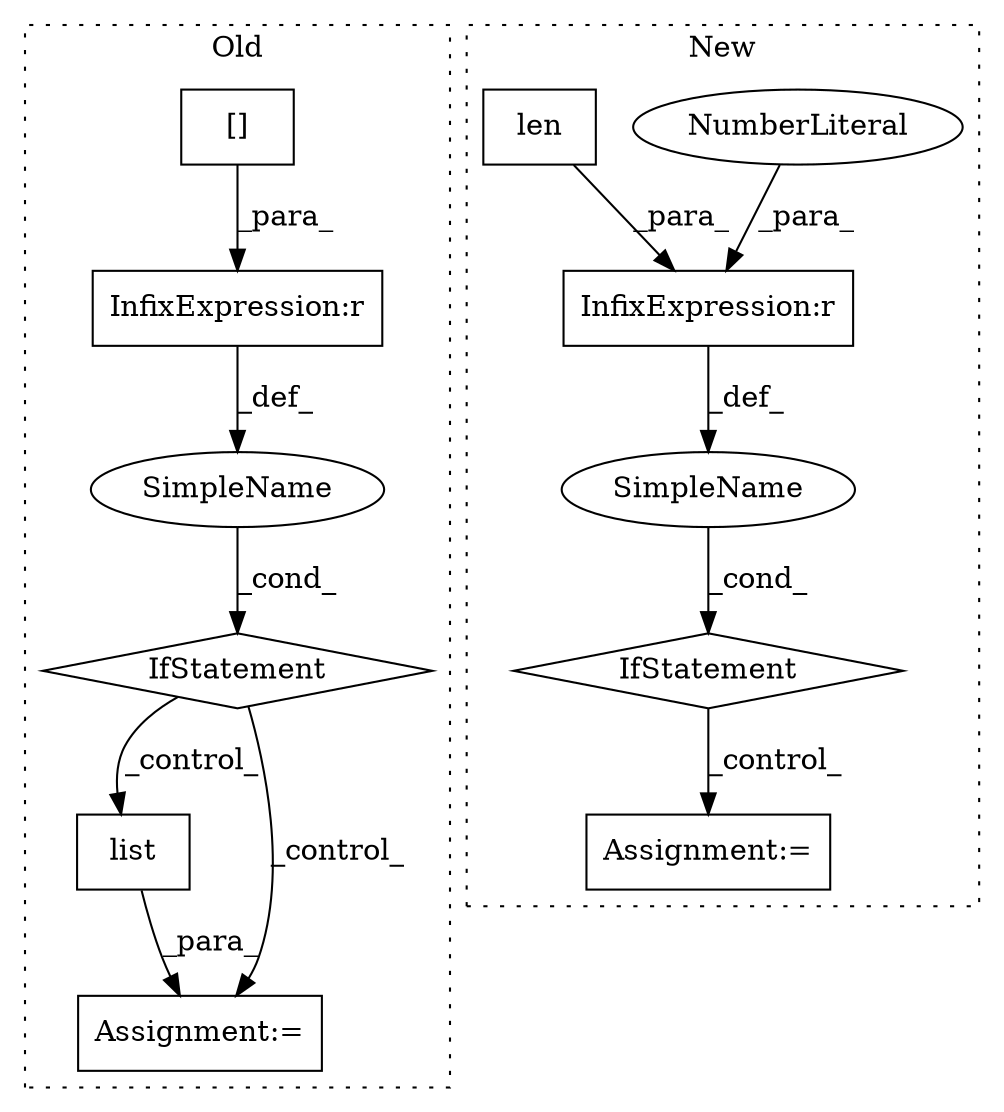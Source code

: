 digraph G {
subgraph cluster0 {
1 [label="list" a="32" s="20561,20625" l="5,1" shape="box"];
3 [label="Assignment:=" a="7" s="20560" l="1" shape="box"];
9 [label="IfStatement" a="25" s="20498,20535" l="4,2" shape="diamond"];
10 [label="SimpleName" a="42" s="" l="" shape="ellipse"];
11 [label="InfixExpression:r" a="27" s="20527" l="4" shape="box"];
12 [label="[]" a="2" s="20502,20526" l="19,1" shape="box"];
label = "Old";
style="dotted";
}
subgraph cluster1 {
2 [label="IfStatement" a="25" s="20245,20270" l="4,2" shape="diamond"];
4 [label="InfixExpression:r" a="27" s="20265" l="4" shape="box"];
5 [label="Assignment:=" a="7" s="20570" l="2" shape="box"];
6 [label="SimpleName" a="42" s="" l="" shape="ellipse"];
7 [label="NumberLiteral" a="34" s="20269" l="1" shape="ellipse"];
8 [label="len" a="32" s="20249,20264" l="4,1" shape="box"];
label = "New";
style="dotted";
}
1 -> 3 [label="_para_"];
2 -> 5 [label="_control_"];
4 -> 6 [label="_def_"];
6 -> 2 [label="_cond_"];
7 -> 4 [label="_para_"];
8 -> 4 [label="_para_"];
9 -> 1 [label="_control_"];
9 -> 3 [label="_control_"];
10 -> 9 [label="_cond_"];
11 -> 10 [label="_def_"];
12 -> 11 [label="_para_"];
}